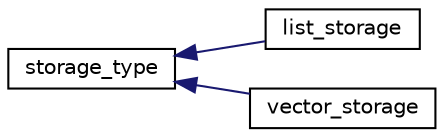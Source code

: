 digraph "Graphical Class Hierarchy"
{
 // LATEX_PDF_SIZE
  edge [fontname="Helvetica",fontsize="10",labelfontname="Helvetica",labelfontsize="10"];
  node [fontname="Helvetica",fontsize="10",shape=record];
  rankdir="LR";
  Node0 [label="storage_type",height=0.2,width=0.4,color="black", fillcolor="white", style="filled",URL="$classstorage__type.html",tooltip="The storage_type class is an abstract base class that provides a generic storage mechanism for storin..."];
  Node0 -> Node1 [dir="back",color="midnightblue",fontsize="10",style="solid",fontname="Helvetica"];
  Node1 [label="list_storage",height=0.2,width=0.4,color="black", fillcolor="white", style="filled",URL="$classlist__storage.html",tooltip="This class provides a way to store doubles by inheriting from storage_type."];
  Node0 -> Node2 [dir="back",color="midnightblue",fontsize="10",style="solid",fontname="Helvetica"];
  Node2 [label="vector_storage",height=0.2,width=0.4,color="black", fillcolor="white", style="filled",URL="$classvector__storage.html",tooltip="This class provides a way to store doubles by inheriting from storage_type."];
}
